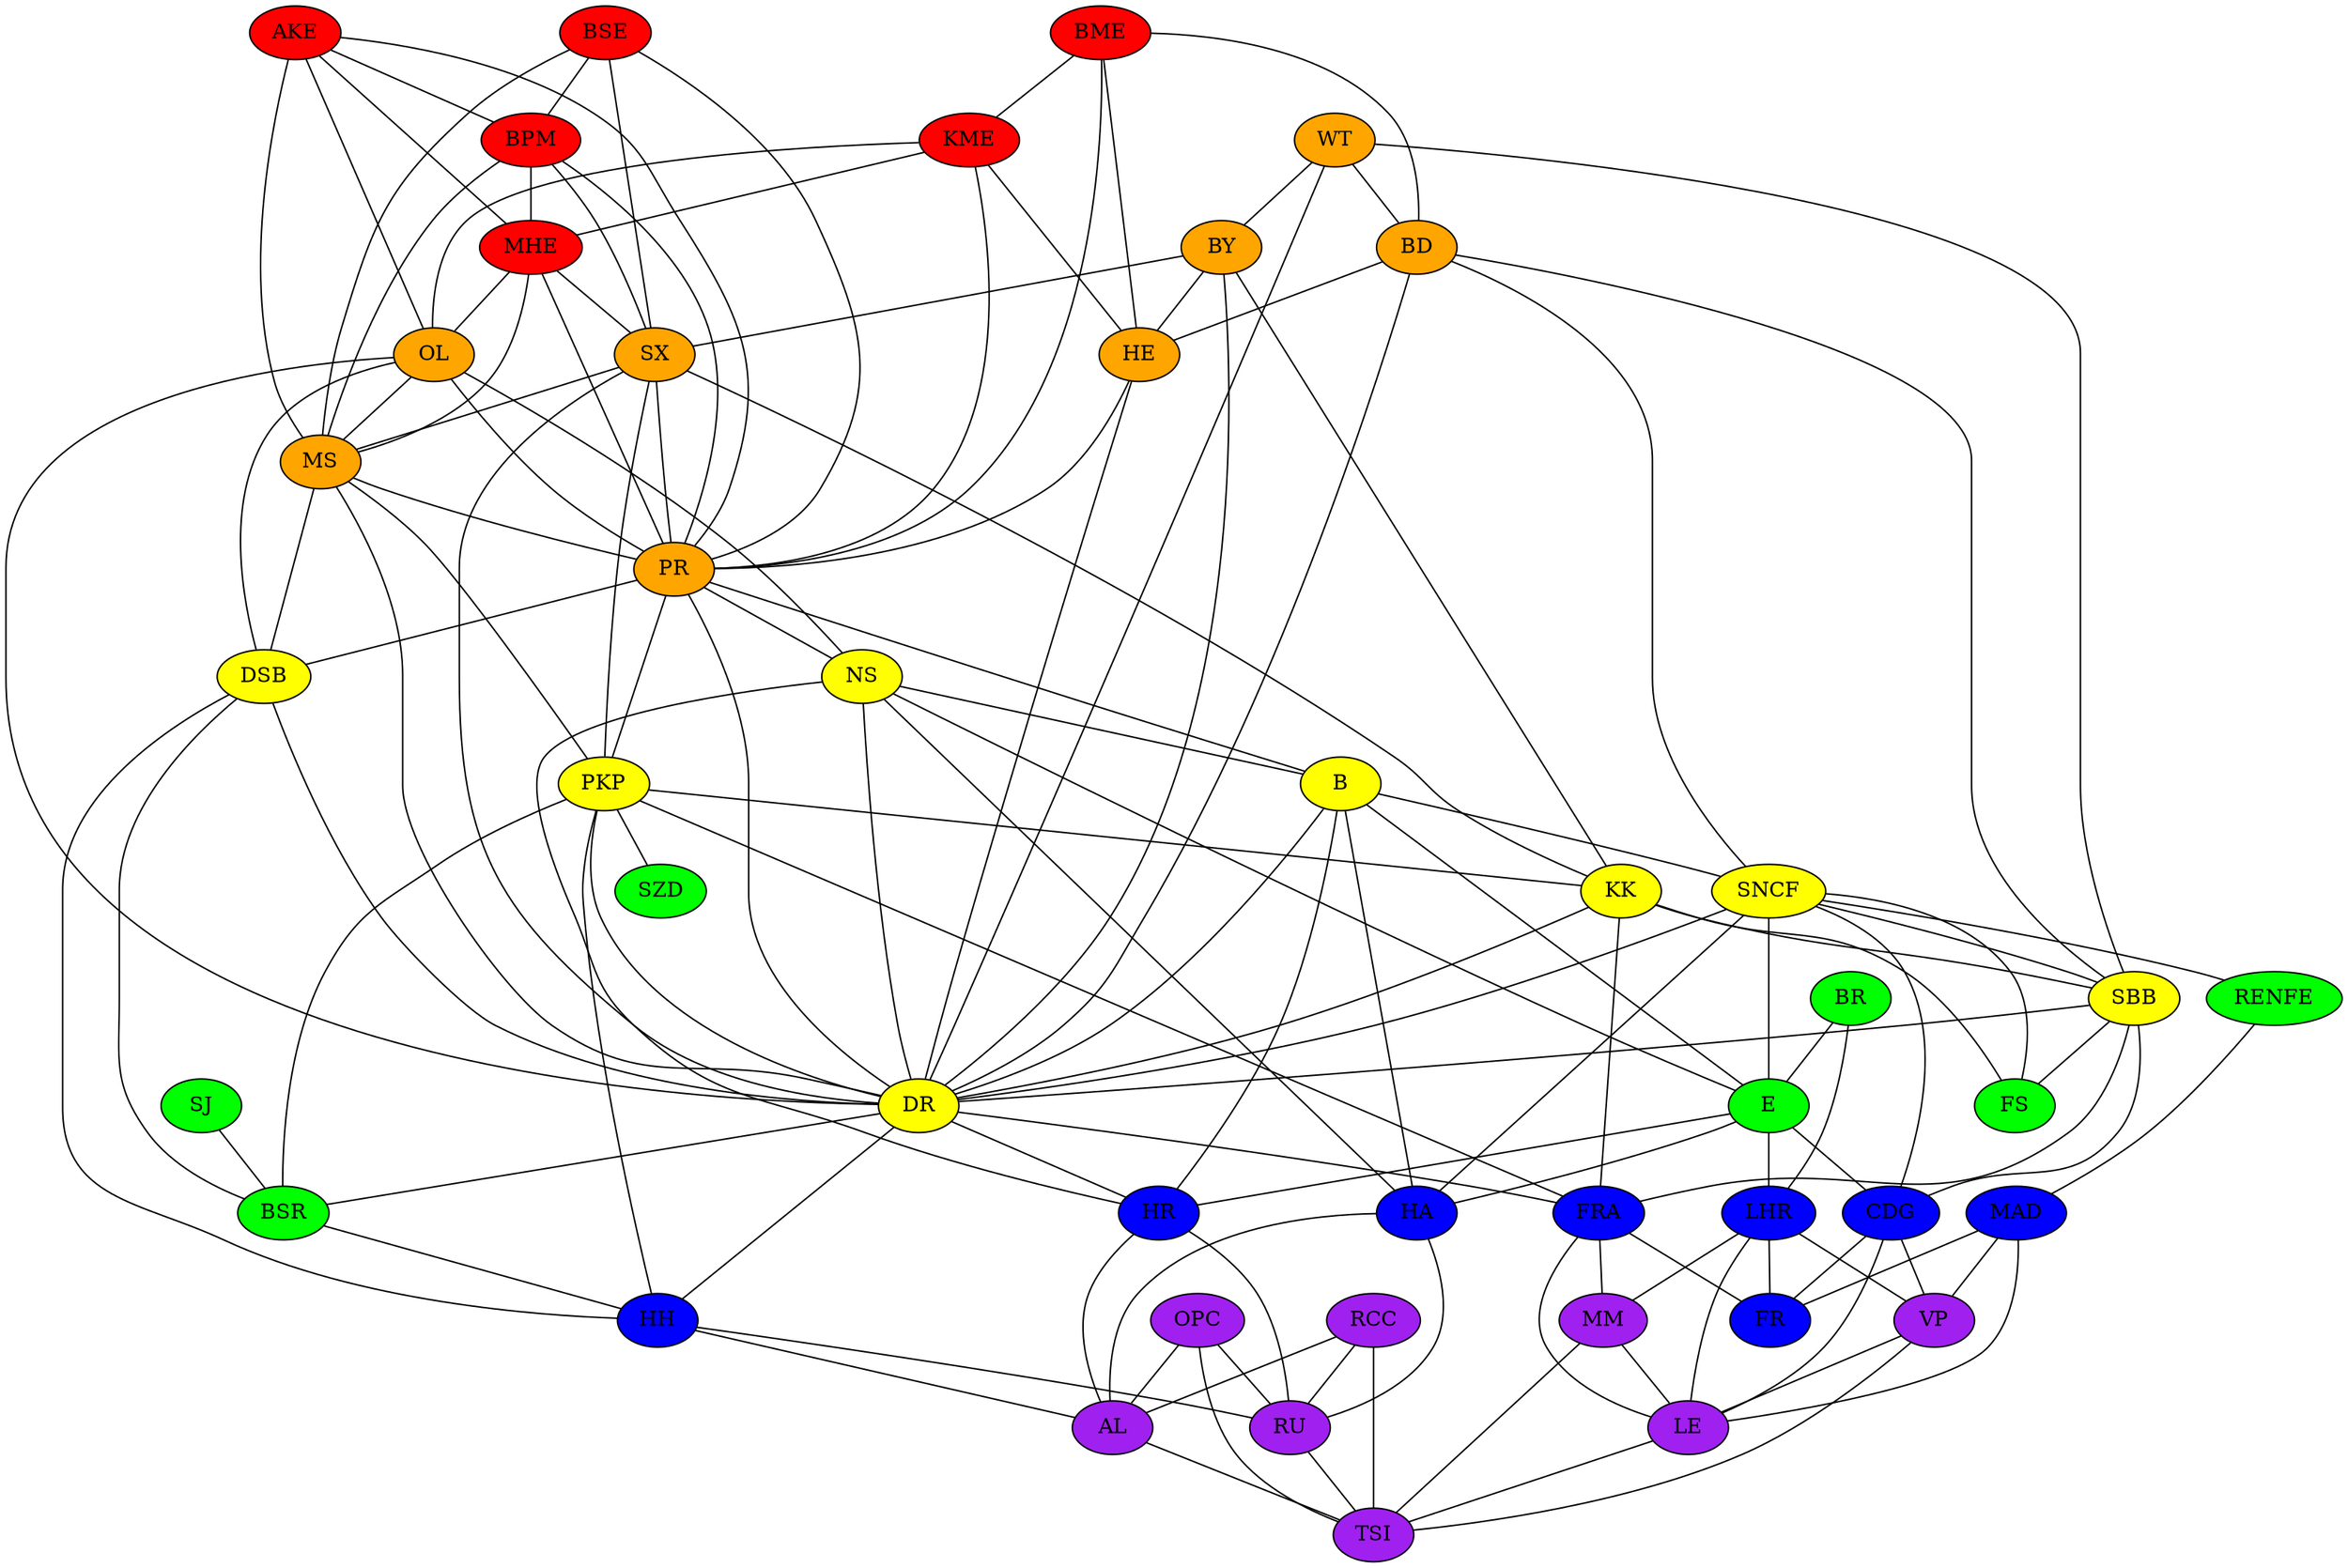 graph foo {
	BME [label="BME" fillcolor="red" style=filled];
	BSE [label="BSE" fillcolor="red" style=filled];
	KME [label="KME" fillcolor="red" style=filled];
	AKE [label="AKE" fillcolor="red" style=filled];
	BPM [label="BPM" fillcolor="red" style=filled];
	MHE [label="MHE" fillcolor="red" style=filled];
	WT [label="WT" fillcolor="orange" style=filled];
	BD [label="BD" fillcolor="orange" style=filled];
	BY [label="BY" fillcolor="orange" style=filled];
	OL [label="OL" fillcolor="orange" style=filled];
	HE [label="HE" fillcolor="orange" style=filled];
	SX [label="SX" fillcolor="orange" style=filled];
	MS [label="MS" fillcolor="orange" style=filled];
	PR [label="PR" fillcolor="orange" style=filled];
	DSB [label="DSB" fillcolor="yellow" style=filled];
	NS [label="NS" fillcolor="yellow" style=filled];
	B [label="B" fillcolor="yellow" style=filled];
	PKP [label="PKP" fillcolor="yellow" style=filled];
	SNCF [label="SNCF" fillcolor="yellow" style=filled];
	KK [label="KK" fillcolor="yellow" style=filled];
	SBB [label="SBB" fillcolor="yellow" style=filled];
	DR [label="DR" fillcolor="yellow" style=filled];
	SJ [label="SJ" fillcolor="green" style=filled];
	SZD [label="SZD" fillcolor="green" style=filled];
	RENFE [label="RENFE" fillcolor="green" style=filled];
	BR [label="BR" fillcolor="green" style=filled];
	FS [label="FS" fillcolor="green" style=filled];
	BSR [label="BSR" fillcolor="green" style=filled];
	E [label="E" fillcolor="green" style=filled];
	MAD [label="MAD" fillcolor="blue" style=filled];
	HA [label="HA" fillcolor="blue" style=filled];
	HH [label="HH" fillcolor="blue" style=filled];
	HR [label="HR" fillcolor="blue" style=filled];
	LHR [label="LHR" fillcolor="blue" style=filled];
	CDG [label="CDG" fillcolor="blue" style=filled];
	FRA [label="FRA" fillcolor="blue" style=filled];
	FR [label="FR" fillcolor="blue" style=filled];
	OPC [label="OPC" fillcolor="purple" style=filled];
	RCC [label="RCC" fillcolor="purple" style=filled];
	MM [label="MM" fillcolor="purple" style=filled];
	VP [label="VP" fillcolor="purple" style=filled];
	RU [label="RU" fillcolor="purple" style=filled];
	AL [label="AL" fillcolor="purple" style=filled];
	LE [label="LE" fillcolor="purple" style=filled];
	TSI [label="TSI" fillcolor="purple" style=filled];
	BME -- KME;
	BME -- BD;
	BME -- HE;
	BME -- PR;
	BSE -- BPM;
	BSE -- SX;
	BSE -- MS;
	BSE -- PR;
	KME -- MHE;
	KME -- OL;
	KME -- HE;
	KME -- PR;
	AKE -- BPM;
	AKE -- MHE;
	AKE -- OL;
	AKE -- MS;
	AKE -- PR;
	BPM -- MHE;
	BPM -- SX;
	BPM -- MS;
	BPM -- PR;
	MHE -- OL;
	MHE -- SX;
	MHE -- MS;
	MHE -- PR;
	WT -- BD;
	WT -- BY;
	WT -- SBB;
	WT -- DR;
	BD -- HE;
	BD -- SNCF;
	BD -- SBB;
	BD -- DR;
	BY -- HE;
	BY -- SX;
	BY -- KK;
	BY -- DR;
	OL -- MS;
	OL -- PR;
	OL -- DSB;
	OL -- NS;
	OL -- DR;
	HE -- PR;
	HE -- DR;
	SX -- MS;
	SX -- PR;
	SX -- PKP;
	SX -- KK;
	SX -- DR;
	MS -- PR;
	MS -- DSB;
	MS -- PKP;
	MS -- DR;
	PR -- DSB;
	PR -- NS;
	PR -- B;
	PR -- PKP;
	PR -- DR;
	DSB -- DR;
	DSB -- BSR;
	DSB -- HH;
	NS -- B;
	NS -- DR;
	NS -- E;
	NS -- HA;
	NS -- HR;
	B -- SNCF;
	B -- DR;
	B -- E;
	B -- HA;
	B -- HR;
	PKP -- KK;
	PKP -- DR;
	PKP -- SZD;
	PKP -- BSR;
	PKP -- HH;
	PKP -- FRA;
	SNCF -- SBB;
	SNCF -- DR;
	SNCF -- RENFE;
	SNCF -- FS;
	SNCF -- E;
	SNCF -- HA;
	SNCF -- CDG;
	KK -- SBB;
	KK -- DR;
	KK -- FS;
	KK -- FRA;
	SBB -- DR;
	SBB -- FS;
	SBB -- CDG;
	SBB -- FRA;
	DR -- BSR;
	DR -- HH;
	DR -- HR;
	DR -- FRA;
	SJ -- BSR;
	RENFE -- MAD;
	BR -- E;
	BR -- LHR;
	BSR -- HH;
	E -- HA;
	E -- HR;
	E -- LHR;
	E -- CDG;
	MAD -- FR;
	MAD -- VP;
	MAD -- LE;
	HA -- RU;
	HA -- AL;
	HH -- RU;
	HH -- AL;
	HR -- RU;
	HR -- AL;
	LHR -- FR;
	LHR -- MM;
	LHR -- VP;
	LHR -- LE;
	CDG -- FR;
	CDG -- VP;
	CDG -- LE;
	FRA -- FR;
	FRA -- MM;
	FRA -- LE;
	OPC -- RU;
	OPC -- AL;
	OPC -- TSI;
	RCC -- RU;
	RCC -- AL;
	RCC -- TSI;
	MM -- LE;
	MM -- TSI;
	VP -- LE;
	VP -- TSI;
	RU -- TSI;
	AL -- TSI;
	LE -- TSI;
}
